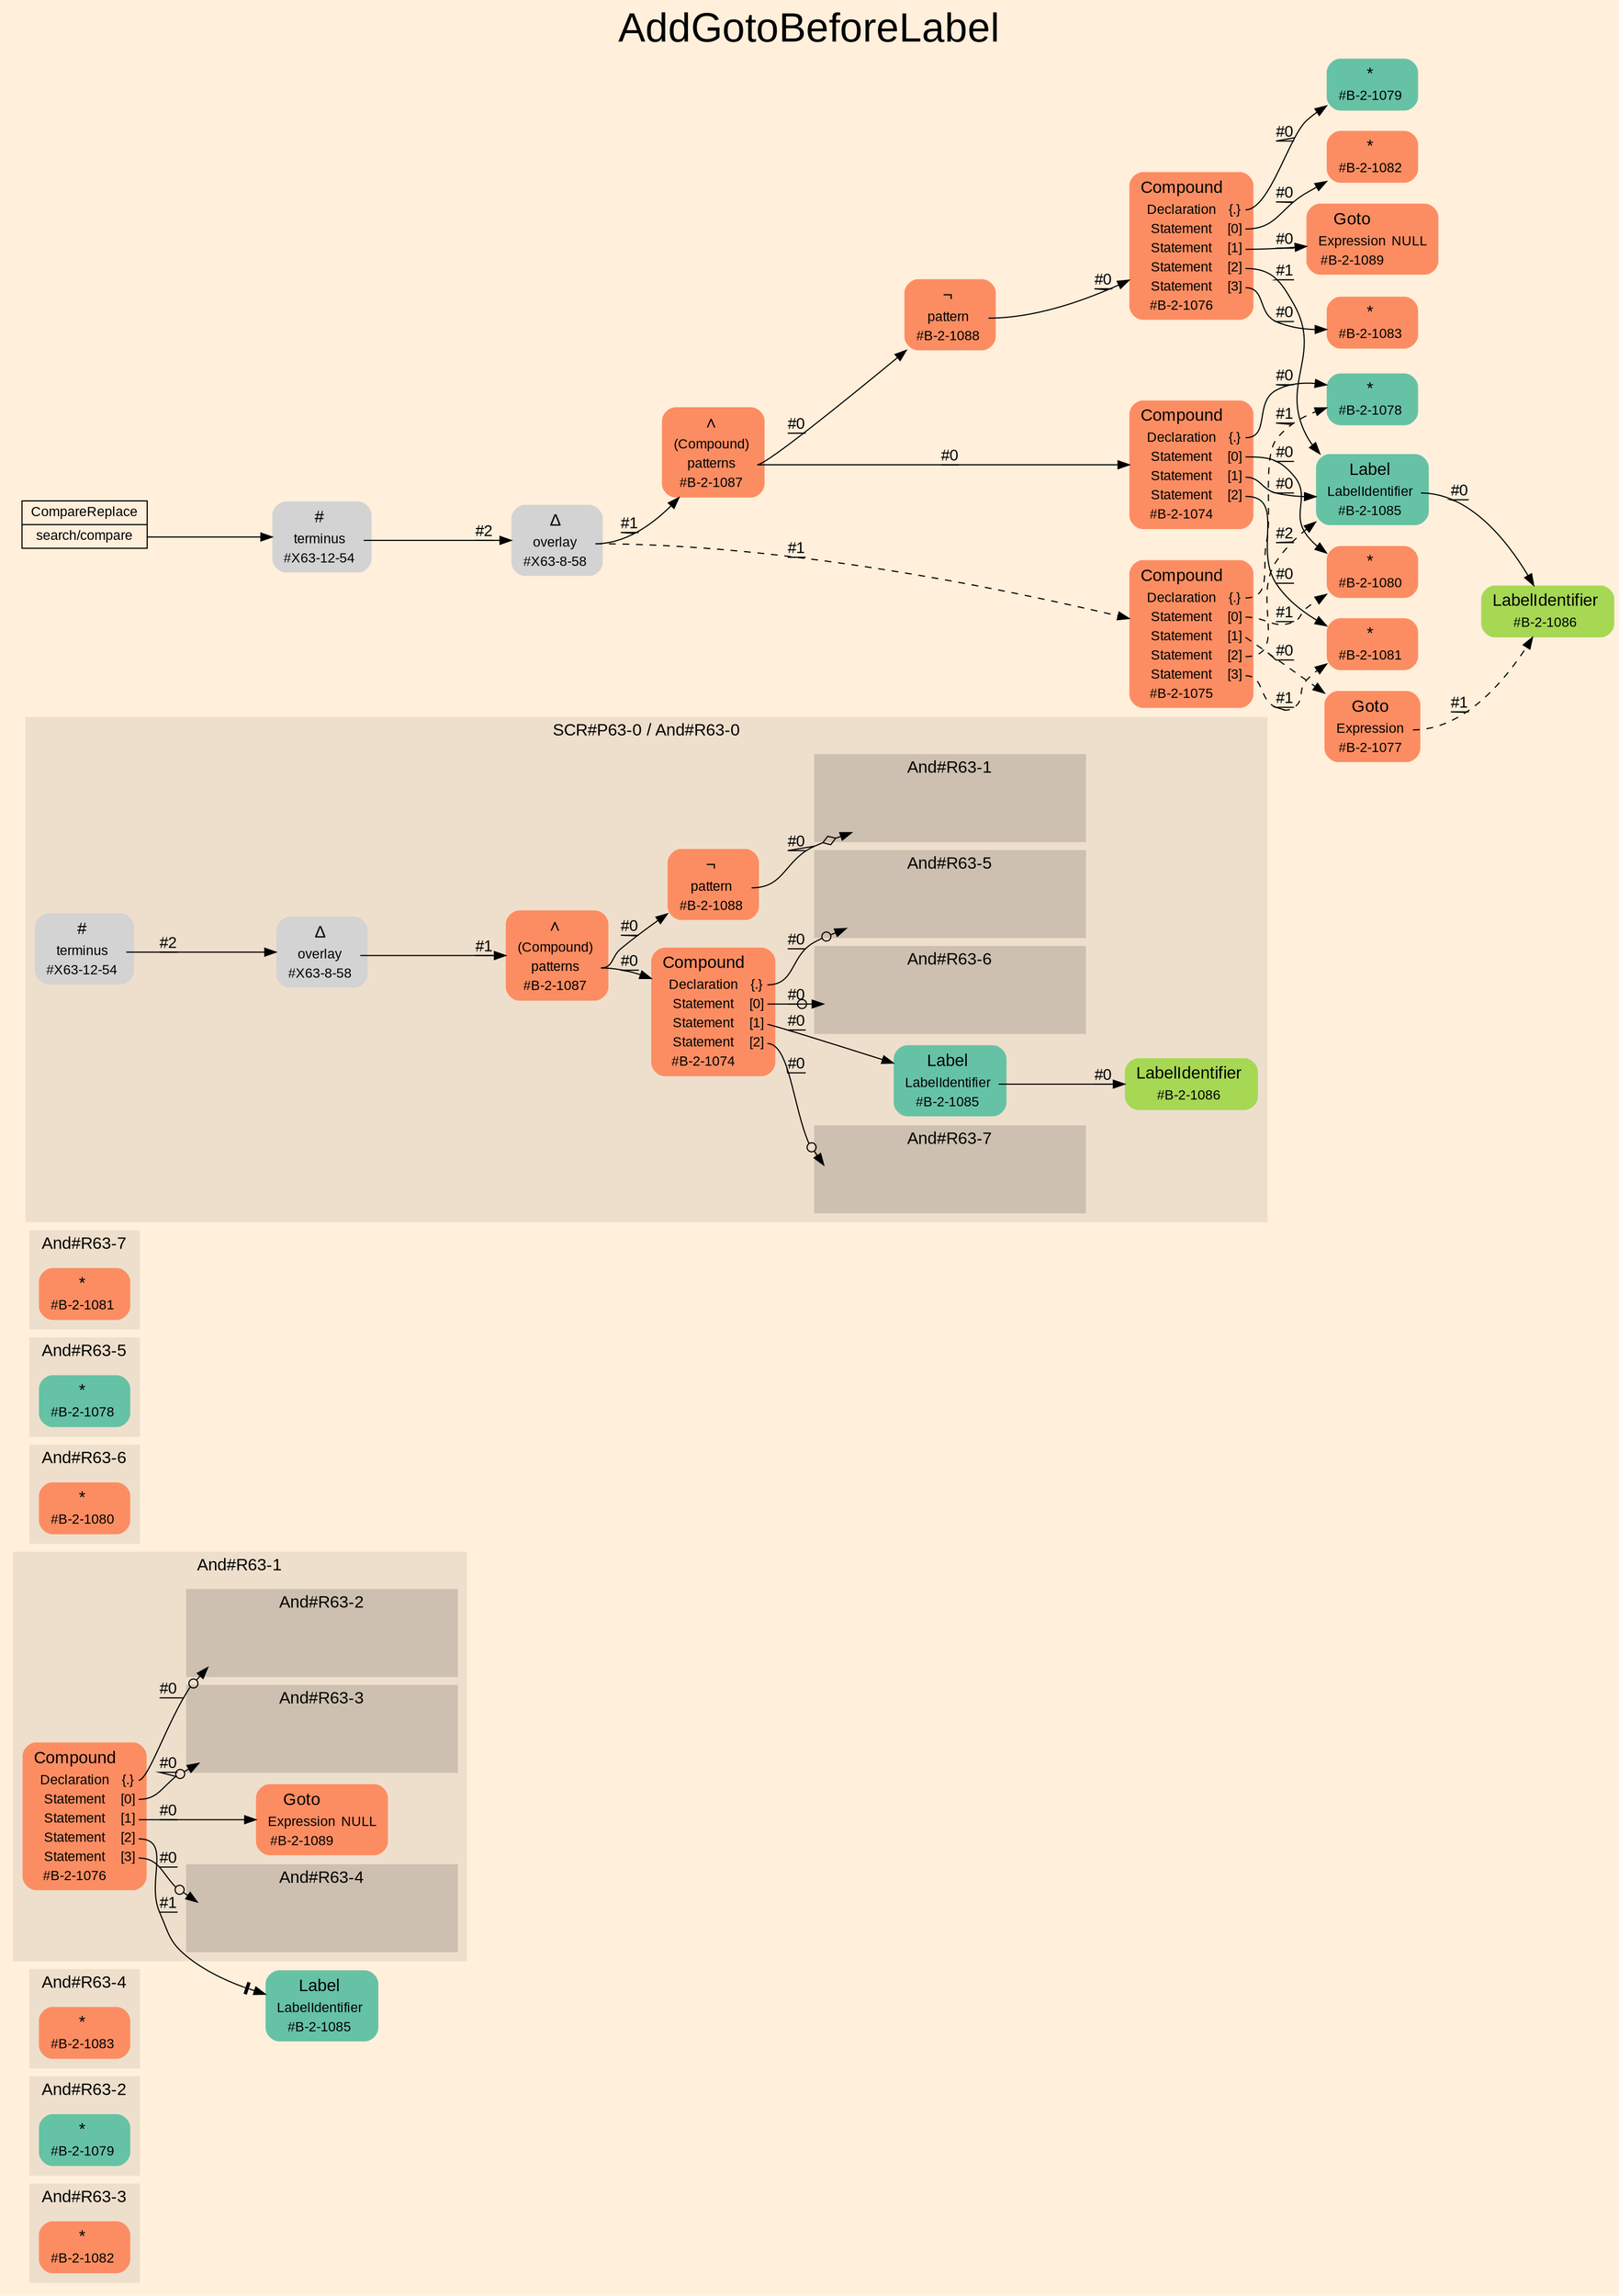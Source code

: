 digraph "AddGotoBeforeLabel" {
label = "AddGotoBeforeLabel"
labelloc = t
fontsize = "36"
graph [
    rankdir = "LR"
    ranksep = 0.3
    bgcolor = antiquewhite1
    color = black
    fontcolor = black
    fontname = "Arial"
];
node [
    fontname = "Arial"
];
edge [
    fontname = "Arial"
];

// -------------------- figure And#R63-3 --------------------
// -------- region And#R63-3 ----------
subgraph "clusterAnd#R63-3" {
    label = "And#R63-3"
    style = "filled"
    color = antiquewhite2
    fontsize = "15"
    "And#R63-3/#B-2-1082" [
        // -------- block And#R63-3/#B-2-1082 ----------
        shape = "plaintext"
        fillcolor = "/set28/2"
        label = <<TABLE BORDER="0" CELLBORDER="0" CELLSPACING="0">
         <TR><TD><FONT POINT-SIZE="15.0">*</FONT></TD><TD></TD></TR>
         <TR><TD>#B-2-1082</TD><TD PORT="port0"></TD></TR>
        </TABLE>>
        style = "rounded,filled"
        fontsize = "12"
    ];
    
}


// -------------------- figure And#R63-2 --------------------
// -------- region And#R63-2 ----------
subgraph "clusterAnd#R63-2" {
    label = "And#R63-2"
    style = "filled"
    color = antiquewhite2
    fontsize = "15"
    "And#R63-2/#B-2-1079" [
        // -------- block And#R63-2/#B-2-1079 ----------
        shape = "plaintext"
        fillcolor = "/set28/1"
        label = <<TABLE BORDER="0" CELLBORDER="0" CELLSPACING="0">
         <TR><TD><FONT POINT-SIZE="15.0">*</FONT></TD><TD></TD></TR>
         <TR><TD>#B-2-1079</TD><TD PORT="port0"></TD></TR>
        </TABLE>>
        style = "rounded,filled"
        fontsize = "12"
    ];
    
}


// -------------------- figure And#R63-4 --------------------
// -------- region And#R63-4 ----------
subgraph "clusterAnd#R63-4" {
    label = "And#R63-4"
    style = "filled"
    color = antiquewhite2
    fontsize = "15"
    "And#R63-4/#B-2-1083" [
        // -------- block And#R63-4/#B-2-1083 ----------
        shape = "plaintext"
        fillcolor = "/set28/2"
        label = <<TABLE BORDER="0" CELLBORDER="0" CELLSPACING="0">
         <TR><TD><FONT POINT-SIZE="15.0">*</FONT></TD><TD></TD></TR>
         <TR><TD>#B-2-1083</TD><TD PORT="port0"></TD></TR>
        </TABLE>>
        style = "rounded,filled"
        fontsize = "12"
    ];
    
}


// -------------------- figure And#R63-1 --------------------
// -------- region And#R63-1 ----------
subgraph "clusterAnd#R63-1" {
    label = "And#R63-1"
    style = "filled"
    color = antiquewhite2
    fontsize = "15"
    "And#R63-1/#B-2-1076" [
        // -------- block And#R63-1/#B-2-1076 ----------
        shape = "plaintext"
        fillcolor = "/set28/2"
        label = <<TABLE BORDER="0" CELLBORDER="0" CELLSPACING="0">
         <TR><TD><FONT POINT-SIZE="15.0">Compound</FONT></TD><TD></TD></TR>
         <TR><TD>Declaration</TD><TD PORT="port0">{.}</TD></TR>
         <TR><TD>Statement</TD><TD PORT="port1">[0]</TD></TR>
         <TR><TD>Statement</TD><TD PORT="port2">[1]</TD></TR>
         <TR><TD>Statement</TD><TD PORT="port3">[2]</TD></TR>
         <TR><TD>Statement</TD><TD PORT="port4">[3]</TD></TR>
         <TR><TD>#B-2-1076</TD><TD PORT="port5"></TD></TR>
        </TABLE>>
        style = "rounded,filled"
        fontsize = "12"
    ];
    
    "And#R63-1/#B-2-1089" [
        // -------- block And#R63-1/#B-2-1089 ----------
        shape = "plaintext"
        fillcolor = "/set28/2"
        label = <<TABLE BORDER="0" CELLBORDER="0" CELLSPACING="0">
         <TR><TD><FONT POINT-SIZE="15.0">Goto</FONT></TD><TD></TD></TR>
         <TR><TD>Expression</TD><TD PORT="port0">NULL</TD></TR>
         <TR><TD>#B-2-1089</TD><TD PORT="port1"></TD></TR>
        </TABLE>>
        style = "rounded,filled"
        fontsize = "12"
    ];
    
    // -------- region And#R63-1/And#R63-2 ----------
    subgraph "clusterAnd#R63-1/And#R63-2" {
        label = "And#R63-2"
        style = "filled"
        color = antiquewhite3
        fontsize = "15"
        "And#R63-1/And#R63-2/#B-2-1079" [
            // -------- block And#R63-1/And#R63-2/#B-2-1079 ----------
            shape = none
            fillcolor = "/set28/1"
            style = "invisible"
        ];
        
    }
    
    // -------- region And#R63-1/And#R63-3 ----------
    subgraph "clusterAnd#R63-1/And#R63-3" {
        label = "And#R63-3"
        style = "filled"
        color = antiquewhite3
        fontsize = "15"
        "And#R63-1/And#R63-3/#B-2-1082" [
            // -------- block And#R63-1/And#R63-3/#B-2-1082 ----------
            shape = none
            fillcolor = "/set28/2"
            style = "invisible"
        ];
        
    }
    
    // -------- region And#R63-1/And#R63-4 ----------
    subgraph "clusterAnd#R63-1/And#R63-4" {
        label = "And#R63-4"
        style = "filled"
        color = antiquewhite3
        fontsize = "15"
        "And#R63-1/And#R63-4/#B-2-1083" [
            // -------- block And#R63-1/And#R63-4/#B-2-1083 ----------
            shape = none
            fillcolor = "/set28/2"
            style = "invisible"
        ];
        
    }
    
}

"And#R63-1/#B-2-1085" [
    // -------- block And#R63-1/#B-2-1085 ----------
    shape = "plaintext"
    fillcolor = "/set28/1"
    label = <<TABLE BORDER="0" CELLBORDER="0" CELLSPACING="0">
     <TR><TD><FONT POINT-SIZE="15.0">Label</FONT></TD><TD></TD></TR>
     <TR><TD>LabelIdentifier</TD><TD PORT="port0"></TD></TR>
     <TR><TD>#B-2-1085</TD><TD PORT="port1"></TD></TR>
    </TABLE>>
    style = "rounded,filled"
    fontsize = "12"
];

"And#R63-1/#B-2-1076":port0 -> "And#R63-1/And#R63-2/#B-2-1079" [
    arrowhead="normalnoneodot"
    label = "#0"
    decorate = true
    color = black
    fontcolor = black
];

"And#R63-1/#B-2-1076":port1 -> "And#R63-1/And#R63-3/#B-2-1082" [
    arrowhead="normalnoneodot"
    label = "#0"
    decorate = true
    color = black
    fontcolor = black
];

"And#R63-1/#B-2-1076":port2 -> "And#R63-1/#B-2-1089" [
    label = "#0"
    decorate = true
    color = black
    fontcolor = black
];

"And#R63-1/#B-2-1076":port3 -> "And#R63-1/#B-2-1085" [
    arrowhead="normalnonetee"
    label = "#1"
    decorate = true
    color = black
    fontcolor = black
];

"And#R63-1/#B-2-1076":port4 -> "And#R63-1/And#R63-4/#B-2-1083" [
    arrowhead="normalnoneodot"
    label = "#0"
    decorate = true
    color = black
    fontcolor = black
];


// -------------------- figure And#R63-6 --------------------
// -------- region And#R63-6 ----------
subgraph "clusterAnd#R63-6" {
    label = "And#R63-6"
    style = "filled"
    color = antiquewhite2
    fontsize = "15"
    "And#R63-6/#B-2-1080" [
        // -------- block And#R63-6/#B-2-1080 ----------
        shape = "plaintext"
        fillcolor = "/set28/2"
        label = <<TABLE BORDER="0" CELLBORDER="0" CELLSPACING="0">
         <TR><TD><FONT POINT-SIZE="15.0">*</FONT></TD><TD></TD></TR>
         <TR><TD>#B-2-1080</TD><TD PORT="port0"></TD></TR>
        </TABLE>>
        style = "rounded,filled"
        fontsize = "12"
    ];
    
}


// -------------------- figure And#R63-5 --------------------
// -------- region And#R63-5 ----------
subgraph "clusterAnd#R63-5" {
    label = "And#R63-5"
    style = "filled"
    color = antiquewhite2
    fontsize = "15"
    "And#R63-5/#B-2-1078" [
        // -------- block And#R63-5/#B-2-1078 ----------
        shape = "plaintext"
        fillcolor = "/set28/1"
        label = <<TABLE BORDER="0" CELLBORDER="0" CELLSPACING="0">
         <TR><TD><FONT POINT-SIZE="15.0">*</FONT></TD><TD></TD></TR>
         <TR><TD>#B-2-1078</TD><TD PORT="port0"></TD></TR>
        </TABLE>>
        style = "rounded,filled"
        fontsize = "12"
    ];
    
}


// -------------------- figure And#R63-7 --------------------
// -------- region And#R63-7 ----------
subgraph "clusterAnd#R63-7" {
    label = "And#R63-7"
    style = "filled"
    color = antiquewhite2
    fontsize = "15"
    "And#R63-7/#B-2-1081" [
        // -------- block And#R63-7/#B-2-1081 ----------
        shape = "plaintext"
        fillcolor = "/set28/2"
        label = <<TABLE BORDER="0" CELLBORDER="0" CELLSPACING="0">
         <TR><TD><FONT POINT-SIZE="15.0">*</FONT></TD><TD></TD></TR>
         <TR><TD>#B-2-1081</TD><TD PORT="port0"></TD></TR>
        </TABLE>>
        style = "rounded,filled"
        fontsize = "12"
    ];
    
}


// -------------------- figure And#R63-0 --------------------
// -------- region And#R63-0 ----------
subgraph "clusterAnd#R63-0" {
    label = "SCR#P63-0 / And#R63-0"
    style = "filled"
    color = antiquewhite2
    fontsize = "15"
    "And#R63-0/#B-2-1085" [
        // -------- block And#R63-0/#B-2-1085 ----------
        shape = "plaintext"
        fillcolor = "/set28/1"
        label = <<TABLE BORDER="0" CELLBORDER="0" CELLSPACING="0">
         <TR><TD><FONT POINT-SIZE="15.0">Label</FONT></TD><TD></TD></TR>
         <TR><TD>LabelIdentifier</TD><TD PORT="port0"></TD></TR>
         <TR><TD>#B-2-1085</TD><TD PORT="port1"></TD></TR>
        </TABLE>>
        style = "rounded,filled"
        fontsize = "12"
    ];
    
    "And#R63-0/#B-2-1087" [
        // -------- block And#R63-0/#B-2-1087 ----------
        shape = "plaintext"
        fillcolor = "/set28/2"
        label = <<TABLE BORDER="0" CELLBORDER="0" CELLSPACING="0">
         <TR><TD><FONT POINT-SIZE="15.0">∧</FONT></TD><TD></TD></TR>
         <TR><TD>(Compound)</TD><TD PORT="port0"></TD></TR>
         <TR><TD>patterns</TD><TD PORT="port1"></TD></TR>
         <TR><TD>#B-2-1087</TD><TD PORT="port2"></TD></TR>
        </TABLE>>
        style = "rounded,filled"
        fontsize = "12"
    ];
    
    "And#R63-0/#X63-8-58" [
        // -------- block And#R63-0/#X63-8-58 ----------
        shape = "plaintext"
        label = <<TABLE BORDER="0" CELLBORDER="0" CELLSPACING="0">
         <TR><TD><FONT POINT-SIZE="15.0">Δ</FONT></TD><TD></TD></TR>
         <TR><TD>overlay</TD><TD PORT="port0"></TD></TR>
         <TR><TD>#X63-8-58</TD><TD PORT="port1"></TD></TR>
        </TABLE>>
        style = "rounded,filled"
        fontsize = "12"
    ];
    
    "And#R63-0/#B-2-1074" [
        // -------- block And#R63-0/#B-2-1074 ----------
        shape = "plaintext"
        fillcolor = "/set28/2"
        label = <<TABLE BORDER="0" CELLBORDER="0" CELLSPACING="0">
         <TR><TD><FONT POINT-SIZE="15.0">Compound</FONT></TD><TD></TD></TR>
         <TR><TD>Declaration</TD><TD PORT="port0">{.}</TD></TR>
         <TR><TD>Statement</TD><TD PORT="port1">[0]</TD></TR>
         <TR><TD>Statement</TD><TD PORT="port2">[1]</TD></TR>
         <TR><TD>Statement</TD><TD PORT="port3">[2]</TD></TR>
         <TR><TD>#B-2-1074</TD><TD PORT="port4"></TD></TR>
        </TABLE>>
        style = "rounded,filled"
        fontsize = "12"
    ];
    
    "And#R63-0/#B-2-1088" [
        // -------- block And#R63-0/#B-2-1088 ----------
        shape = "plaintext"
        fillcolor = "/set28/2"
        label = <<TABLE BORDER="0" CELLBORDER="0" CELLSPACING="0">
         <TR><TD><FONT POINT-SIZE="15.0">¬</FONT></TD><TD></TD></TR>
         <TR><TD>pattern</TD><TD PORT="port0"></TD></TR>
         <TR><TD>#B-2-1088</TD><TD PORT="port1"></TD></TR>
        </TABLE>>
        style = "rounded,filled"
        fontsize = "12"
    ];
    
    "And#R63-0/#B-2-1086" [
        // -------- block And#R63-0/#B-2-1086 ----------
        shape = "plaintext"
        fillcolor = "/set28/5"
        label = <<TABLE BORDER="0" CELLBORDER="0" CELLSPACING="0">
         <TR><TD><FONT POINT-SIZE="15.0">LabelIdentifier</FONT></TD><TD></TD></TR>
         <TR><TD>#B-2-1086</TD><TD PORT="port0"></TD></TR>
        </TABLE>>
        style = "rounded,filled"
        fontsize = "12"
    ];
    
    "And#R63-0/#X63-12-54" [
        // -------- block And#R63-0/#X63-12-54 ----------
        shape = "plaintext"
        label = <<TABLE BORDER="0" CELLBORDER="0" CELLSPACING="0">
         <TR><TD><FONT POINT-SIZE="15.0">#</FONT></TD><TD></TD></TR>
         <TR><TD>terminus</TD><TD PORT="port0"></TD></TR>
         <TR><TD>#X63-12-54</TD><TD PORT="port1"></TD></TR>
        </TABLE>>
        style = "rounded,filled"
        fontsize = "12"
    ];
    
    // -------- region And#R63-0/And#R63-1 ----------
    subgraph "clusterAnd#R63-0/And#R63-1" {
        label = "And#R63-1"
        style = "filled"
        color = antiquewhite3
        fontsize = "15"
        "And#R63-0/And#R63-1/#B-2-1076" [
            // -------- block And#R63-0/And#R63-1/#B-2-1076 ----------
            shape = none
            fillcolor = "/set28/2"
            style = "invisible"
        ];
        
    }
    
    // -------- region And#R63-0/And#R63-5 ----------
    subgraph "clusterAnd#R63-0/And#R63-5" {
        label = "And#R63-5"
        style = "filled"
        color = antiquewhite3
        fontsize = "15"
        "And#R63-0/And#R63-5/#B-2-1078" [
            // -------- block And#R63-0/And#R63-5/#B-2-1078 ----------
            shape = none
            fillcolor = "/set28/1"
            style = "invisible"
        ];
        
    }
    
    // -------- region And#R63-0/And#R63-6 ----------
    subgraph "clusterAnd#R63-0/And#R63-6" {
        label = "And#R63-6"
        style = "filled"
        color = antiquewhite3
        fontsize = "15"
        "And#R63-0/And#R63-6/#B-2-1080" [
            // -------- block And#R63-0/And#R63-6/#B-2-1080 ----------
            shape = none
            fillcolor = "/set28/2"
            style = "invisible"
        ];
        
    }
    
    // -------- region And#R63-0/And#R63-7 ----------
    subgraph "clusterAnd#R63-0/And#R63-7" {
        label = "And#R63-7"
        style = "filled"
        color = antiquewhite3
        fontsize = "15"
        "And#R63-0/And#R63-7/#B-2-1081" [
            // -------- block And#R63-0/And#R63-7/#B-2-1081 ----------
            shape = none
            fillcolor = "/set28/2"
            style = "invisible"
        ];
        
    }
    
}

"And#R63-0/#B-2-1085":port0 -> "And#R63-0/#B-2-1086" [
    label = "#0"
    decorate = true
    color = black
    fontcolor = black
];

"And#R63-0/#B-2-1087":port1 -> "And#R63-0/#B-2-1074" [
    label = "#0"
    decorate = true
    color = black
    fontcolor = black
];

"And#R63-0/#B-2-1087":port1 -> "And#R63-0/#B-2-1088" [
    label = "#0"
    decorate = true
    color = black
    fontcolor = black
];

"And#R63-0/#X63-8-58":port0 -> "And#R63-0/#B-2-1087" [
    label = "#1"
    decorate = true
    color = black
    fontcolor = black
];

"And#R63-0/#B-2-1074":port0 -> "And#R63-0/And#R63-5/#B-2-1078" [
    arrowhead="normalnoneodot"
    label = "#0"
    decorate = true
    color = black
    fontcolor = black
];

"And#R63-0/#B-2-1074":port1 -> "And#R63-0/And#R63-6/#B-2-1080" [
    arrowhead="normalnoneodot"
    label = "#0"
    decorate = true
    color = black
    fontcolor = black
];

"And#R63-0/#B-2-1074":port2 -> "And#R63-0/#B-2-1085" [
    label = "#0"
    decorate = true
    color = black
    fontcolor = black
];

"And#R63-0/#B-2-1074":port3 -> "And#R63-0/And#R63-7/#B-2-1081" [
    arrowhead="normalnoneodot"
    label = "#0"
    decorate = true
    color = black
    fontcolor = black
];

"And#R63-0/#B-2-1088":port0 -> "And#R63-0/And#R63-1/#B-2-1076" [
    arrowhead="normalnoneodiamond"
    label = "#0"
    decorate = true
    color = black
    fontcolor = black
];

"And#R63-0/#X63-12-54":port0 -> "And#R63-0/#X63-8-58" [
    label = "#2"
    decorate = true
    color = black
    fontcolor = black
];


// -------------------- transformation figure --------------------
"CR#X63-10-63" [
    // -------- block CR#X63-10-63 ----------
    shape = "record"
    fillcolor = antiquewhite1
    label = "<fixed> CompareReplace | <port0> search/compare"
    style = "filled"
    fontsize = "12"
    color = black
    fontcolor = black
];

"#X63-12-54" [
    // -------- block #X63-12-54 ----------
    shape = "plaintext"
    label = <<TABLE BORDER="0" CELLBORDER="0" CELLSPACING="0">
     <TR><TD><FONT POINT-SIZE="15.0">#</FONT></TD><TD></TD></TR>
     <TR><TD>terminus</TD><TD PORT="port0"></TD></TR>
     <TR><TD>#X63-12-54</TD><TD PORT="port1"></TD></TR>
    </TABLE>>
    style = "rounded,filled"
    fontsize = "12"
];

"#X63-8-58" [
    // -------- block #X63-8-58 ----------
    shape = "plaintext"
    label = <<TABLE BORDER="0" CELLBORDER="0" CELLSPACING="0">
     <TR><TD><FONT POINT-SIZE="15.0">Δ</FONT></TD><TD></TD></TR>
     <TR><TD>overlay</TD><TD PORT="port0"></TD></TR>
     <TR><TD>#X63-8-58</TD><TD PORT="port1"></TD></TR>
    </TABLE>>
    style = "rounded,filled"
    fontsize = "12"
];

"#B-2-1087" [
    // -------- block #B-2-1087 ----------
    shape = "plaintext"
    fillcolor = "/set28/2"
    label = <<TABLE BORDER="0" CELLBORDER="0" CELLSPACING="0">
     <TR><TD><FONT POINT-SIZE="15.0">∧</FONT></TD><TD></TD></TR>
     <TR><TD>(Compound)</TD><TD PORT="port0"></TD></TR>
     <TR><TD>patterns</TD><TD PORT="port1"></TD></TR>
     <TR><TD>#B-2-1087</TD><TD PORT="port2"></TD></TR>
    </TABLE>>
    style = "rounded,filled"
    fontsize = "12"
];

"#B-2-1074" [
    // -------- block #B-2-1074 ----------
    shape = "plaintext"
    fillcolor = "/set28/2"
    label = <<TABLE BORDER="0" CELLBORDER="0" CELLSPACING="0">
     <TR><TD><FONT POINT-SIZE="15.0">Compound</FONT></TD><TD></TD></TR>
     <TR><TD>Declaration</TD><TD PORT="port0">{.}</TD></TR>
     <TR><TD>Statement</TD><TD PORT="port1">[0]</TD></TR>
     <TR><TD>Statement</TD><TD PORT="port2">[1]</TD></TR>
     <TR><TD>Statement</TD><TD PORT="port3">[2]</TD></TR>
     <TR><TD>#B-2-1074</TD><TD PORT="port4"></TD></TR>
    </TABLE>>
    style = "rounded,filled"
    fontsize = "12"
];

"#B-2-1078" [
    // -------- block #B-2-1078 ----------
    shape = "plaintext"
    fillcolor = "/set28/1"
    label = <<TABLE BORDER="0" CELLBORDER="0" CELLSPACING="0">
     <TR><TD><FONT POINT-SIZE="15.0">*</FONT></TD><TD></TD></TR>
     <TR><TD>#B-2-1078</TD><TD PORT="port0"></TD></TR>
    </TABLE>>
    style = "rounded,filled"
    fontsize = "12"
];

"#B-2-1080" [
    // -------- block #B-2-1080 ----------
    shape = "plaintext"
    fillcolor = "/set28/2"
    label = <<TABLE BORDER="0" CELLBORDER="0" CELLSPACING="0">
     <TR><TD><FONT POINT-SIZE="15.0">*</FONT></TD><TD></TD></TR>
     <TR><TD>#B-2-1080</TD><TD PORT="port0"></TD></TR>
    </TABLE>>
    style = "rounded,filled"
    fontsize = "12"
];

"#B-2-1085" [
    // -------- block #B-2-1085 ----------
    shape = "plaintext"
    fillcolor = "/set28/1"
    label = <<TABLE BORDER="0" CELLBORDER="0" CELLSPACING="0">
     <TR><TD><FONT POINT-SIZE="15.0">Label</FONT></TD><TD></TD></TR>
     <TR><TD>LabelIdentifier</TD><TD PORT="port0"></TD></TR>
     <TR><TD>#B-2-1085</TD><TD PORT="port1"></TD></TR>
    </TABLE>>
    style = "rounded,filled"
    fontsize = "12"
];

"#B-2-1086" [
    // -------- block #B-2-1086 ----------
    shape = "plaintext"
    fillcolor = "/set28/5"
    label = <<TABLE BORDER="0" CELLBORDER="0" CELLSPACING="0">
     <TR><TD><FONT POINT-SIZE="15.0">LabelIdentifier</FONT></TD><TD></TD></TR>
     <TR><TD>#B-2-1086</TD><TD PORT="port0"></TD></TR>
    </TABLE>>
    style = "rounded,filled"
    fontsize = "12"
];

"#B-2-1081" [
    // -------- block #B-2-1081 ----------
    shape = "plaintext"
    fillcolor = "/set28/2"
    label = <<TABLE BORDER="0" CELLBORDER="0" CELLSPACING="0">
     <TR><TD><FONT POINT-SIZE="15.0">*</FONT></TD><TD></TD></TR>
     <TR><TD>#B-2-1081</TD><TD PORT="port0"></TD></TR>
    </TABLE>>
    style = "rounded,filled"
    fontsize = "12"
];

"#B-2-1088" [
    // -------- block #B-2-1088 ----------
    shape = "plaintext"
    fillcolor = "/set28/2"
    label = <<TABLE BORDER="0" CELLBORDER="0" CELLSPACING="0">
     <TR><TD><FONT POINT-SIZE="15.0">¬</FONT></TD><TD></TD></TR>
     <TR><TD>pattern</TD><TD PORT="port0"></TD></TR>
     <TR><TD>#B-2-1088</TD><TD PORT="port1"></TD></TR>
    </TABLE>>
    style = "rounded,filled"
    fontsize = "12"
];

"#B-2-1076" [
    // -------- block #B-2-1076 ----------
    shape = "plaintext"
    fillcolor = "/set28/2"
    label = <<TABLE BORDER="0" CELLBORDER="0" CELLSPACING="0">
     <TR><TD><FONT POINT-SIZE="15.0">Compound</FONT></TD><TD></TD></TR>
     <TR><TD>Declaration</TD><TD PORT="port0">{.}</TD></TR>
     <TR><TD>Statement</TD><TD PORT="port1">[0]</TD></TR>
     <TR><TD>Statement</TD><TD PORT="port2">[1]</TD></TR>
     <TR><TD>Statement</TD><TD PORT="port3">[2]</TD></TR>
     <TR><TD>Statement</TD><TD PORT="port4">[3]</TD></TR>
     <TR><TD>#B-2-1076</TD><TD PORT="port5"></TD></TR>
    </TABLE>>
    style = "rounded,filled"
    fontsize = "12"
];

"#B-2-1079" [
    // -------- block #B-2-1079 ----------
    shape = "plaintext"
    fillcolor = "/set28/1"
    label = <<TABLE BORDER="0" CELLBORDER="0" CELLSPACING="0">
     <TR><TD><FONT POINT-SIZE="15.0">*</FONT></TD><TD></TD></TR>
     <TR><TD>#B-2-1079</TD><TD PORT="port0"></TD></TR>
    </TABLE>>
    style = "rounded,filled"
    fontsize = "12"
];

"#B-2-1082" [
    // -------- block #B-2-1082 ----------
    shape = "plaintext"
    fillcolor = "/set28/2"
    label = <<TABLE BORDER="0" CELLBORDER="0" CELLSPACING="0">
     <TR><TD><FONT POINT-SIZE="15.0">*</FONT></TD><TD></TD></TR>
     <TR><TD>#B-2-1082</TD><TD PORT="port0"></TD></TR>
    </TABLE>>
    style = "rounded,filled"
    fontsize = "12"
];

"#B-2-1089" [
    // -------- block #B-2-1089 ----------
    shape = "plaintext"
    fillcolor = "/set28/2"
    label = <<TABLE BORDER="0" CELLBORDER="0" CELLSPACING="0">
     <TR><TD><FONT POINT-SIZE="15.0">Goto</FONT></TD><TD></TD></TR>
     <TR><TD>Expression</TD><TD PORT="port0">NULL</TD></TR>
     <TR><TD>#B-2-1089</TD><TD PORT="port1"></TD></TR>
    </TABLE>>
    style = "rounded,filled"
    fontsize = "12"
];

"#B-2-1083" [
    // -------- block #B-2-1083 ----------
    shape = "plaintext"
    fillcolor = "/set28/2"
    label = <<TABLE BORDER="0" CELLBORDER="0" CELLSPACING="0">
     <TR><TD><FONT POINT-SIZE="15.0">*</FONT></TD><TD></TD></TR>
     <TR><TD>#B-2-1083</TD><TD PORT="port0"></TD></TR>
    </TABLE>>
    style = "rounded,filled"
    fontsize = "12"
];

"#B-2-1075" [
    // -------- block #B-2-1075 ----------
    shape = "plaintext"
    fillcolor = "/set28/2"
    label = <<TABLE BORDER="0" CELLBORDER="0" CELLSPACING="0">
     <TR><TD><FONT POINT-SIZE="15.0">Compound</FONT></TD><TD></TD></TR>
     <TR><TD>Declaration</TD><TD PORT="port0">{.}</TD></TR>
     <TR><TD>Statement</TD><TD PORT="port1">[0]</TD></TR>
     <TR><TD>Statement</TD><TD PORT="port2">[1]</TD></TR>
     <TR><TD>Statement</TD><TD PORT="port3">[2]</TD></TR>
     <TR><TD>Statement</TD><TD PORT="port4">[3]</TD></TR>
     <TR><TD>#B-2-1075</TD><TD PORT="port5"></TD></TR>
    </TABLE>>
    style = "rounded,filled"
    fontsize = "12"
];

"#B-2-1077" [
    // -------- block #B-2-1077 ----------
    shape = "plaintext"
    fillcolor = "/set28/2"
    label = <<TABLE BORDER="0" CELLBORDER="0" CELLSPACING="0">
     <TR><TD><FONT POINT-SIZE="15.0">Goto</FONT></TD><TD></TD></TR>
     <TR><TD>Expression</TD><TD PORT="port0"></TD></TR>
     <TR><TD>#B-2-1077</TD><TD PORT="port1"></TD></TR>
    </TABLE>>
    style = "rounded,filled"
    fontsize = "12"
];

"CR#X63-10-63":port0 -> "#X63-12-54" [
    label = ""
    decorate = true
    color = black
    fontcolor = black
];

"#X63-12-54":port0 -> "#X63-8-58" [
    label = "#2"
    decorate = true
    color = black
    fontcolor = black
];

"#X63-8-58":port0 -> "#B-2-1087" [
    label = "#1"
    decorate = true
    color = black
    fontcolor = black
];

"#X63-8-58":port0 -> "#B-2-1075" [
    style="dashed"
    label = "#1"
    decorate = true
    color = black
    fontcolor = black
];

"#B-2-1087":port1 -> "#B-2-1074" [
    label = "#0"
    decorate = true
    color = black
    fontcolor = black
];

"#B-2-1087":port1 -> "#B-2-1088" [
    label = "#0"
    decorate = true
    color = black
    fontcolor = black
];

"#B-2-1074":port0 -> "#B-2-1078" [
    label = "#0"
    decorate = true
    color = black
    fontcolor = black
];

"#B-2-1074":port1 -> "#B-2-1080" [
    label = "#0"
    decorate = true
    color = black
    fontcolor = black
];

"#B-2-1074":port2 -> "#B-2-1085" [
    label = "#0"
    decorate = true
    color = black
    fontcolor = black
];

"#B-2-1074":port3 -> "#B-2-1081" [
    label = "#0"
    decorate = true
    color = black
    fontcolor = black
];

"#B-2-1085":port0 -> "#B-2-1086" [
    label = "#0"
    decorate = true
    color = black
    fontcolor = black
];

"#B-2-1088":port0 -> "#B-2-1076" [
    label = "#0"
    decorate = true
    color = black
    fontcolor = black
];

"#B-2-1076":port0 -> "#B-2-1079" [
    label = "#0"
    decorate = true
    color = black
    fontcolor = black
];

"#B-2-1076":port1 -> "#B-2-1082" [
    label = "#0"
    decorate = true
    color = black
    fontcolor = black
];

"#B-2-1076":port2 -> "#B-2-1089" [
    label = "#0"
    decorate = true
    color = black
    fontcolor = black
];

"#B-2-1076":port3 -> "#B-2-1085" [
    label = "#1"
    decorate = true
    color = black
    fontcolor = black
];

"#B-2-1076":port4 -> "#B-2-1083" [
    label = "#0"
    decorate = true
    color = black
    fontcolor = black
];

"#B-2-1075":port0 -> "#B-2-1078" [
    style="dashed"
    label = "#1"
    decorate = true
    color = black
    fontcolor = black
];

"#B-2-1075":port1 -> "#B-2-1080" [
    style="dashed"
    label = "#1"
    decorate = true
    color = black
    fontcolor = black
];

"#B-2-1075":port2 -> "#B-2-1077" [
    style="dashed"
    label = "#0"
    decorate = true
    color = black
    fontcolor = black
];

"#B-2-1075":port3 -> "#B-2-1085" [
    style="dashed"
    label = "#2"
    decorate = true
    color = black
    fontcolor = black
];

"#B-2-1075":port4 -> "#B-2-1081" [
    style="dashed"
    label = "#1"
    decorate = true
    color = black
    fontcolor = black
];

"#B-2-1077":port0 -> "#B-2-1086" [
    style="dashed"
    label = "#1"
    decorate = true
    color = black
    fontcolor = black
];


}
